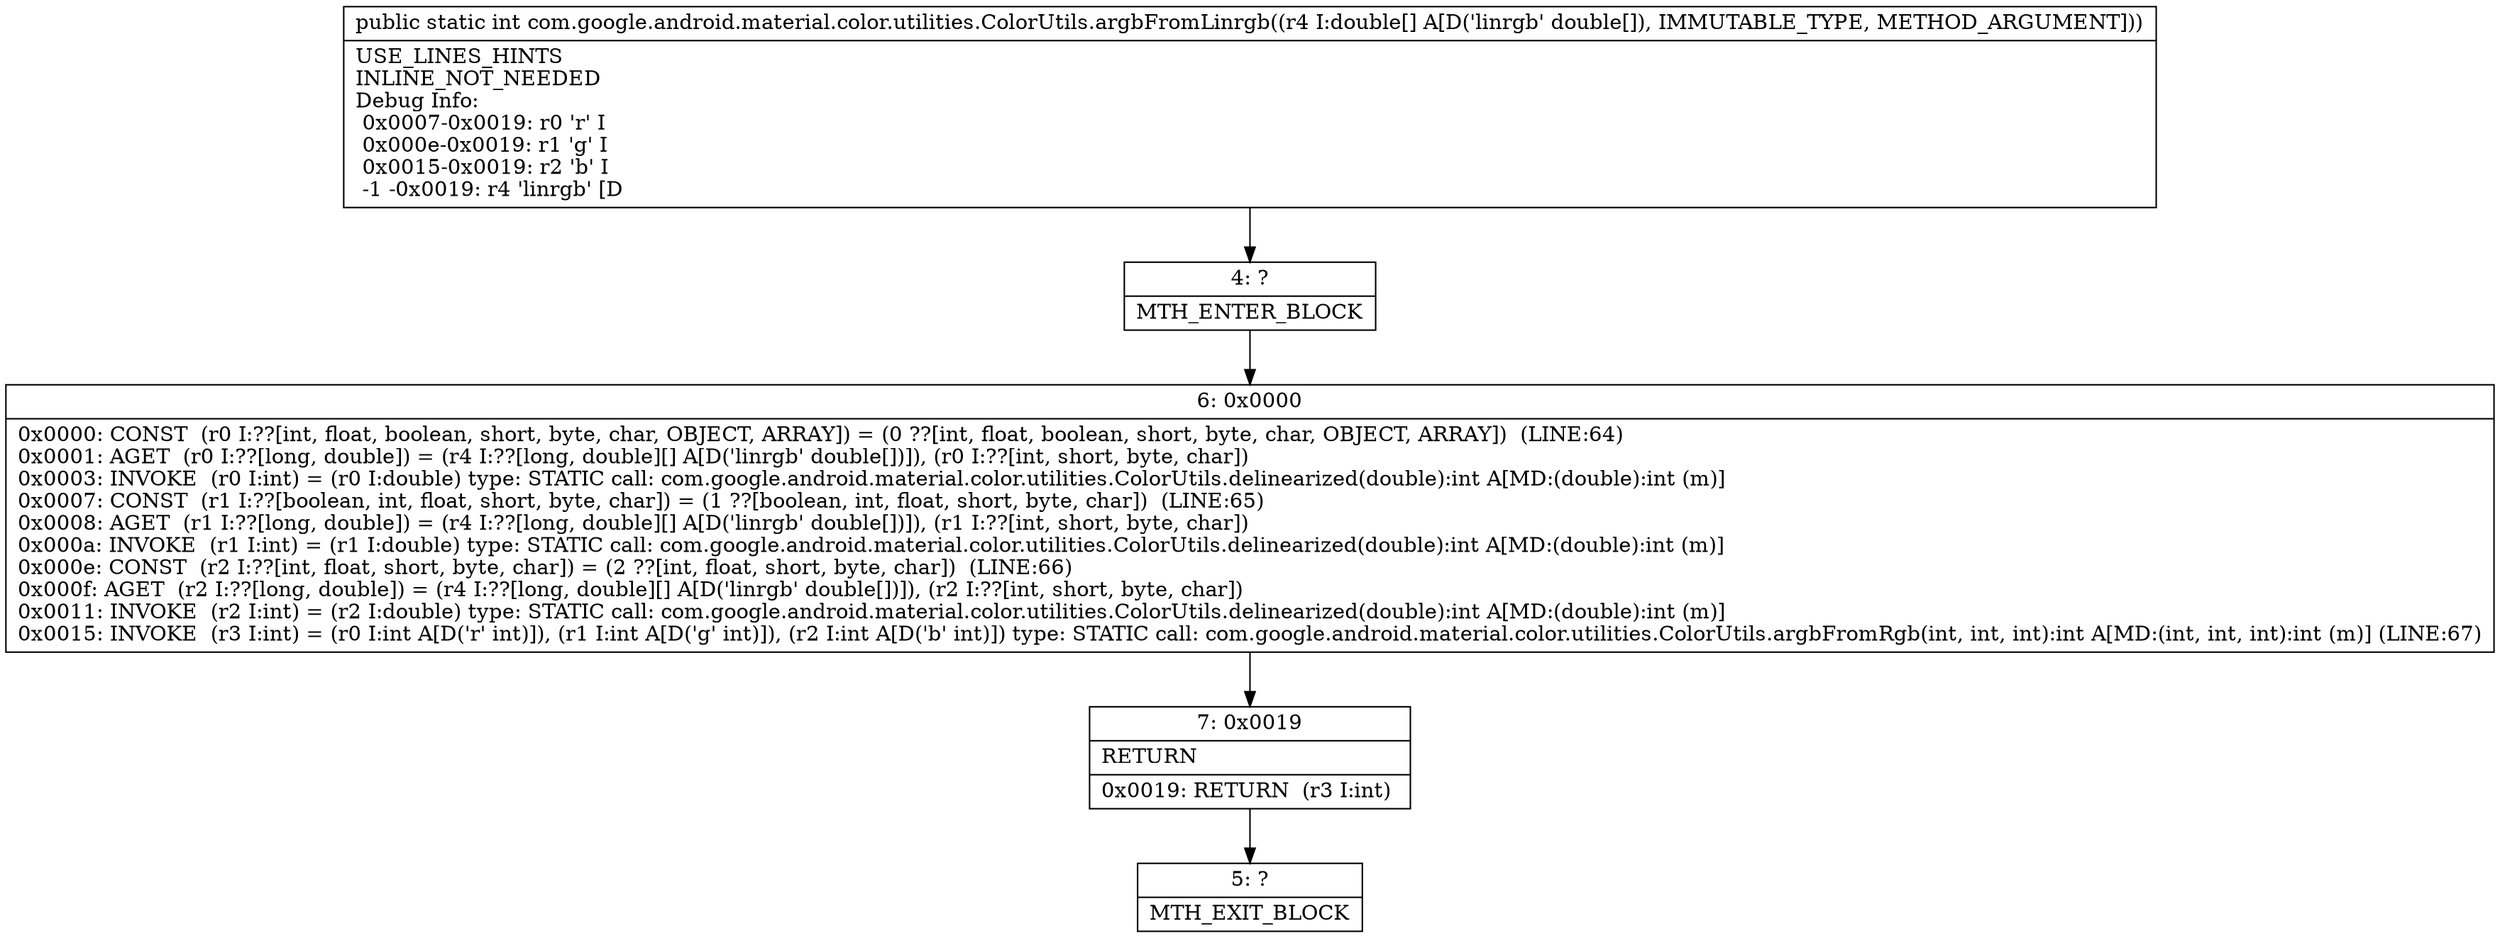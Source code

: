 digraph "CFG forcom.google.android.material.color.utilities.ColorUtils.argbFromLinrgb([D)I" {
Node_4 [shape=record,label="{4\:\ ?|MTH_ENTER_BLOCK\l}"];
Node_6 [shape=record,label="{6\:\ 0x0000|0x0000: CONST  (r0 I:??[int, float, boolean, short, byte, char, OBJECT, ARRAY]) = (0 ??[int, float, boolean, short, byte, char, OBJECT, ARRAY])  (LINE:64)\l0x0001: AGET  (r0 I:??[long, double]) = (r4 I:??[long, double][] A[D('linrgb' double[])]), (r0 I:??[int, short, byte, char]) \l0x0003: INVOKE  (r0 I:int) = (r0 I:double) type: STATIC call: com.google.android.material.color.utilities.ColorUtils.delinearized(double):int A[MD:(double):int (m)]\l0x0007: CONST  (r1 I:??[boolean, int, float, short, byte, char]) = (1 ??[boolean, int, float, short, byte, char])  (LINE:65)\l0x0008: AGET  (r1 I:??[long, double]) = (r4 I:??[long, double][] A[D('linrgb' double[])]), (r1 I:??[int, short, byte, char]) \l0x000a: INVOKE  (r1 I:int) = (r1 I:double) type: STATIC call: com.google.android.material.color.utilities.ColorUtils.delinearized(double):int A[MD:(double):int (m)]\l0x000e: CONST  (r2 I:??[int, float, short, byte, char]) = (2 ??[int, float, short, byte, char])  (LINE:66)\l0x000f: AGET  (r2 I:??[long, double]) = (r4 I:??[long, double][] A[D('linrgb' double[])]), (r2 I:??[int, short, byte, char]) \l0x0011: INVOKE  (r2 I:int) = (r2 I:double) type: STATIC call: com.google.android.material.color.utilities.ColorUtils.delinearized(double):int A[MD:(double):int (m)]\l0x0015: INVOKE  (r3 I:int) = (r0 I:int A[D('r' int)]), (r1 I:int A[D('g' int)]), (r2 I:int A[D('b' int)]) type: STATIC call: com.google.android.material.color.utilities.ColorUtils.argbFromRgb(int, int, int):int A[MD:(int, int, int):int (m)] (LINE:67)\l}"];
Node_7 [shape=record,label="{7\:\ 0x0019|RETURN\l|0x0019: RETURN  (r3 I:int) \l}"];
Node_5 [shape=record,label="{5\:\ ?|MTH_EXIT_BLOCK\l}"];
MethodNode[shape=record,label="{public static int com.google.android.material.color.utilities.ColorUtils.argbFromLinrgb((r4 I:double[] A[D('linrgb' double[]), IMMUTABLE_TYPE, METHOD_ARGUMENT]))  | USE_LINES_HINTS\lINLINE_NOT_NEEDED\lDebug Info:\l  0x0007\-0x0019: r0 'r' I\l  0x000e\-0x0019: r1 'g' I\l  0x0015\-0x0019: r2 'b' I\l  \-1 \-0x0019: r4 'linrgb' [D\l}"];
MethodNode -> Node_4;Node_4 -> Node_6;
Node_6 -> Node_7;
Node_7 -> Node_5;
}

